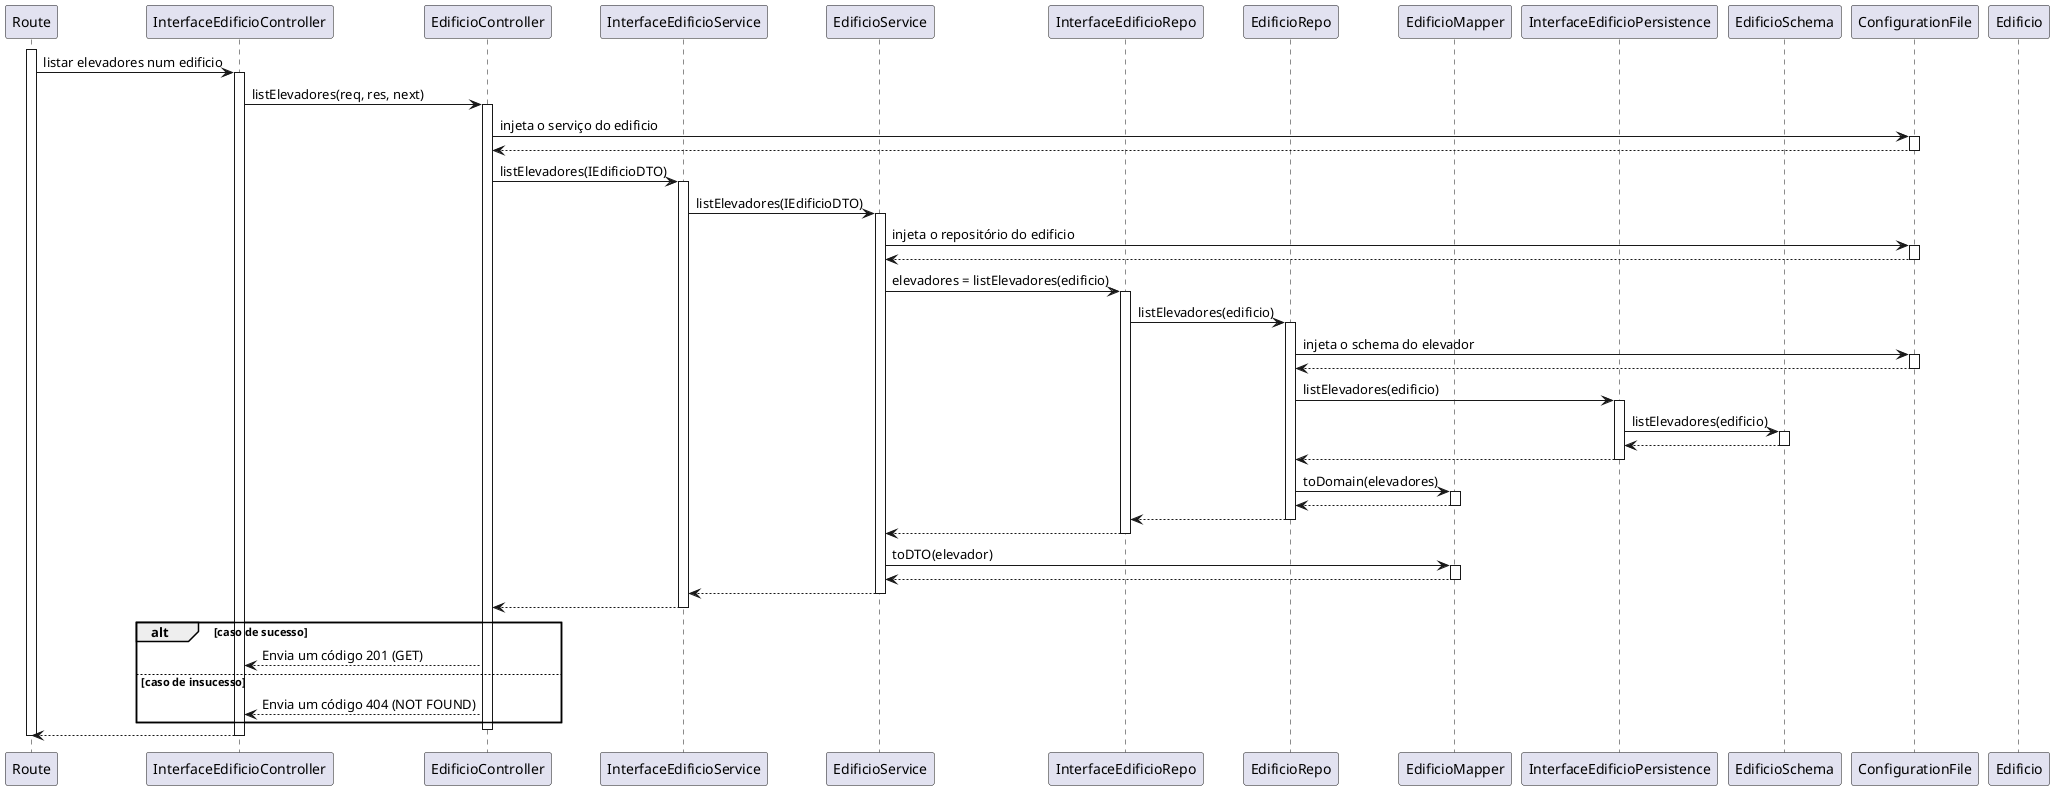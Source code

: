 @startuml sd

participant Route as route
participant InterfaceEdificioController as ictrl
participant EdificioController as ctrl
participant InterfaceEdificioService as isvc
participant EdificioService as svc
participant InterfaceEdificioRepo as irepo
participant EdificioRepo as repo
participant EdificioMapper as mapper
participant InterfaceEdificioPersistence as ischema
participant EdificioSchema as schema
participant ConfigurationFile as conf
participant Edificio as model

activate route
route -> ictrl : listar elevadores num edificio
activate ictrl
ictrl -> ctrl : listElevadores(req, res, next)
activate ctrl
ctrl -> conf : injeta o serviço do edificio
activate conf
conf --> ctrl
deactivate conf
ctrl -> isvc : listElevadores(IEdificioDTO)
activate isvc
isvc -> svc : listElevadores(IEdificioDTO)
activate svc
svc -> conf : injeta o repositório do edificio
activate conf
conf --> svc
deactivate conf
svc -> irepo : elevadores = listElevadores(edificio)
activate irepo
irepo -> repo : listElevadores(edificio)
activate repo
repo -> conf : injeta o schema do elevador
activate conf
conf --> repo
deactivate conf
repo -> ischema : listElevadores(edificio)
activate ischema 
ischema -> schema : listElevadores(edificio)
activate schema
schema --> ischema
deactivate schema
deactivate schema
ischema --> repo
deactivate ischema
repo -> mapper : toDomain(elevadores)
activate mapper
mapper --> repo
deactivate mapper
repo --> irepo
deactivate repo
irepo --> svc
deactivate irepo
svc -> mapper : toDTO(elevador)
activate mapper
mapper --> svc
deactivate mapper
svc --> isvc
deactivate svc
isvc --> ctrl
deactivate isvc
alt caso de sucesso
    ctrl --> ictrl : Envia um código 201 (GET)
else caso de insucesso
    ctrl --> ictrl : Envia um código 404 (NOT FOUND)
end
deactivate ctrl
ictrl --> route
deactivate ictrl
deactivate route



@enduml